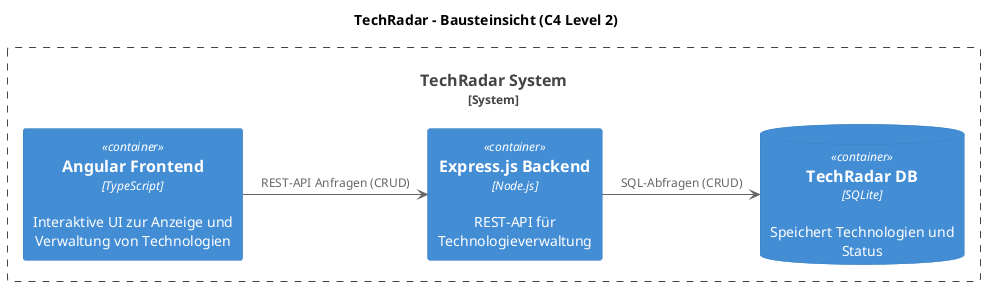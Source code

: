 @startuml
!include <C4/C4_Container>

title TechRadar - Bausteinsicht (C4 Level 2)

' Systeme
System_Boundary(boundary, "TechRadar System") {
    
    ' Frontend
    Container(web, "Angular Frontend", "TypeScript", "Interaktive UI zur Anzeige und Verwaltung von Technologien")
    
    ' Backend
    Container(api, "Express.js Backend", "Node.js", "REST-API für Technologieverwaltung")
    
    ' Datenbank
    ContainerDb(db, "TechRadar DB", "SQLite", "Speichert Technologien und Status")

}

' Verbindungen zwischen den Bausteinen
web -> api : REST-API Anfragen (CRUD)
api -> db : SQL-Abfragen (CRUD)

@enduml